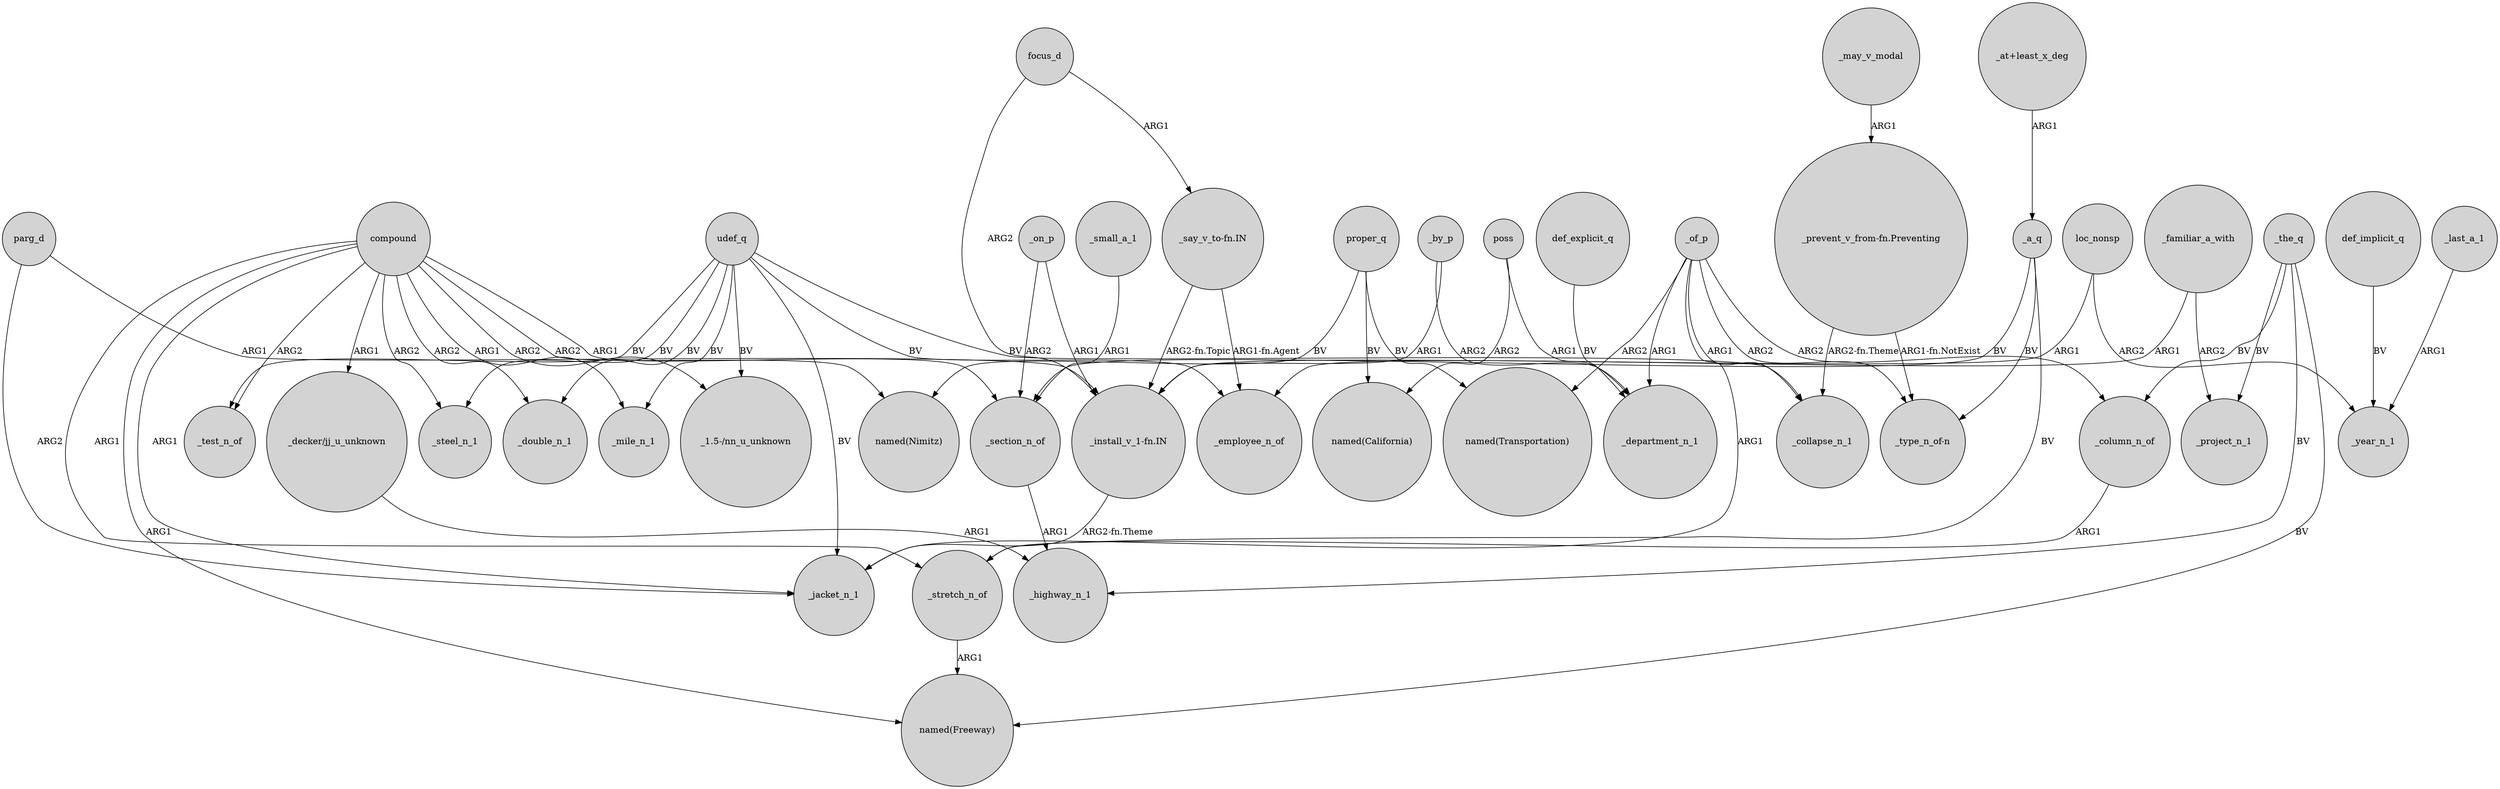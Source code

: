 digraph {
	node [shape=circle style=filled]
	proper_q -> "named(Nimitz)" [label=BV]
	udef_q -> _mile_n_1 [label=BV]
	"_decker/jj_u_unknown" -> _highway_n_1 [label=ARG1]
	"_say_v_to-fn.IN" -> _employee_n_of [label="ARG1-fn.Agent"]
	parg_d -> "_install_v_1-fn.IN" [label=ARG1]
	proper_q -> "named(Transportation)" [label=BV]
	_a_q -> "_type_n_of-n" [label=BV]
	def_implicit_q -> _year_n_1 [label=BV]
	udef_q -> _employee_n_of [label=BV]
	compound -> _mile_n_1 [label=ARG1]
	poss -> "named(California)" [label=ARG2]
	compound -> _jacket_n_1 [label=ARG1]
	"_prevent_v_from-fn.Preventing" -> "_type_n_of-n" [label="ARG1-fn.NotExist"]
	_of_p -> _department_n_1 [label=ARG1]
	_the_q -> _column_n_of [label=BV]
	_may_v_modal -> "_prevent_v_from-fn.Preventing" [label=ARG1]
	_column_n_of -> _stretch_n_of [label=ARG1]
	_of_p -> "_type_n_of-n" [label=ARG2]
	_of_p -> _column_n_of [label=ARG2]
	compound -> _section_n_of [label=ARG1]
	udef_q -> _test_n_of [label=BV]
	udef_q -> _double_n_1 [label=BV]
	parg_d -> _jacket_n_1 [label=ARG2]
	proper_q -> "named(California)" [label=BV]
	_the_q -> _project_n_1 [label=BV]
	compound -> _test_n_of [label=ARG2]
	_small_a_1 -> _section_n_of [label=ARG1]
	compound -> "named(Nimitz)" [label=ARG2]
	udef_q -> "_1.5-/nn_u_unknown" [label=BV]
	_on_p -> "_install_v_1-fn.IN" [label=ARG1]
	udef_q -> _steel_n_1 [label=BV]
	udef_q -> _jacket_n_1 [label=BV]
	poss -> _department_n_1 [label=ARG1]
	_section_n_of -> _highway_n_1 [label=ARG1]
	"_say_v_to-fn.IN" -> "_install_v_1-fn.IN" [label="ARG2-fn.Topic"]
	"_at+least_x_deg" -> _a_q [label=ARG1]
	"_install_v_1-fn.IN" -> _jacket_n_1 [label="ARG2-fn.Theme"]
	_of_p -> "named(Transportation)" [label=ARG2]
	_stretch_n_of -> "named(Freeway)" [label=ARG1]
	_on_p -> _section_n_of [label=ARG2]
	_by_p -> "_install_v_1-fn.IN" [label=ARG1]
	_of_p -> _collapse_n_1 [label=ARG1]
	_by_p -> _department_n_1 [label=ARG2]
	_a_q -> _section_n_of [label=BV]
	_the_q -> _highway_n_1 [label=BV]
	loc_nonsp -> _year_n_1 [label=ARG2]
	focus_d -> "_install_v_1-fn.IN" [label=ARG2]
	_last_a_1 -> _year_n_1 [label=ARG1]
	compound -> _stretch_n_of [label=ARG1]
	_familiar_a_with -> _employee_n_of [label=ARG1]
	_the_q -> "named(Freeway)" [label=BV]
	_a_q -> _stretch_n_of [label=BV]
	udef_q -> _collapse_n_1 [label=BV]
	compound -> "named(Freeway)" [label=ARG1]
	loc_nonsp -> "_install_v_1-fn.IN" [label=ARG1]
	compound -> "_1.5-/nn_u_unknown" [label=ARG2]
	compound -> _double_n_1 [label=ARG2]
	def_explicit_q -> _department_n_1 [label=BV]
	"_prevent_v_from-fn.Preventing" -> _collapse_n_1 [label="ARG2-fn.Theme"]
	compound -> "_decker/jj_u_unknown" [label=ARG1]
	_familiar_a_with -> _project_n_1 [label=ARG2]
	_of_p -> _jacket_n_1 [label=ARG1]
	focus_d -> "_say_v_to-fn.IN" [label=ARG1]
	compound -> _steel_n_1 [label=ARG2]
}
